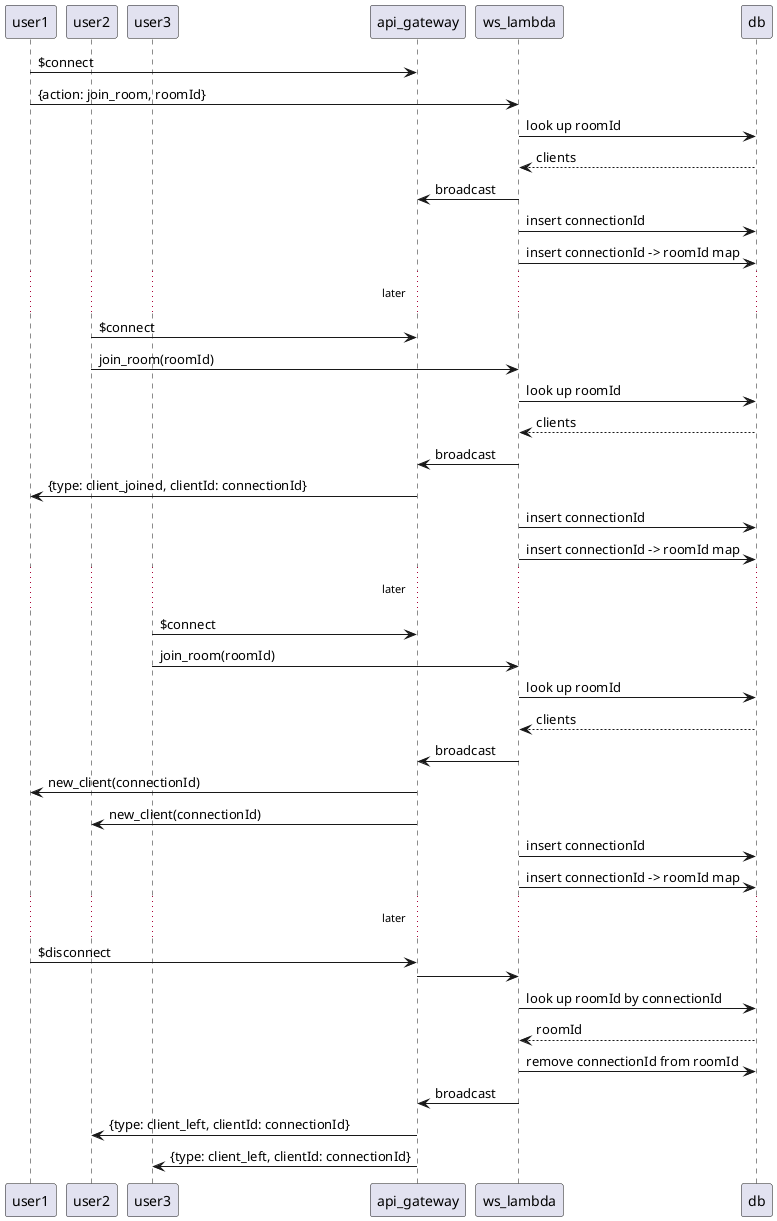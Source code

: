 @startuml join_room

participant user1
participant user2
participant user3
participant api_gateway
participant ws_lambda
participant db

user1 -> api_gateway : $connect
user1 -> ws_lambda : {action: join_room, roomId}
ws_lambda -> db : look up roomId
return clients
ws_lambda -> api_gateway : broadcast
ws_lambda -> db : insert connectionId
ws_lambda -> db : insert connectionId -> roomId map

...later...

user2 -> api_gateway : $connect
user2 -> ws_lambda : join_room(roomId)
ws_lambda -> db : look up roomId
return clients
ws_lambda -> api_gateway : broadcast
api_gateway -> user1 : {type: client_joined, clientId: connectionId}
ws_lambda -> db : insert connectionId
ws_lambda -> db : insert connectionId -> roomId map

...later...

user3 -> api_gateway : $connect
user3 -> ws_lambda : join_room(roomId)
ws_lambda -> db : look up roomId
return clients
ws_lambda -> api_gateway : broadcast
api_gateway -> user1 : new_client(connectionId)
api_gateway -> user2 : new_client(connectionId)
ws_lambda -> db : insert connectionId
ws_lambda -> db : insert connectionId -> roomId map

...later...

user1 -> api_gateway : $disconnect
api_gateway -> ws_lambda
ws_lambda -> db : look up roomId by connectionId
return roomId
ws_lambda -> db : remove connectionId from roomId
ws_lambda -> api_gateway : broadcast
api_gateway -> user2 : {type: client_left, clientId: connectionId}
api_gateway -> user3 : {type: client_left, clientId: connectionId}

@enduml
